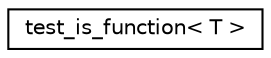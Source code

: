 digraph "Graphical Class Hierarchy"
{
  edge [fontname="Helvetica",fontsize="10",labelfontname="Helvetica",labelfontsize="10"];
  node [fontname="Helvetica",fontsize="10",shape=record];
  rankdir="LR";
  Node0 [label="test_is_function\< T \>",height=0.2,width=0.4,color="black", fillcolor="white", style="filled",URL="$structtest__is__function.html"];
}

